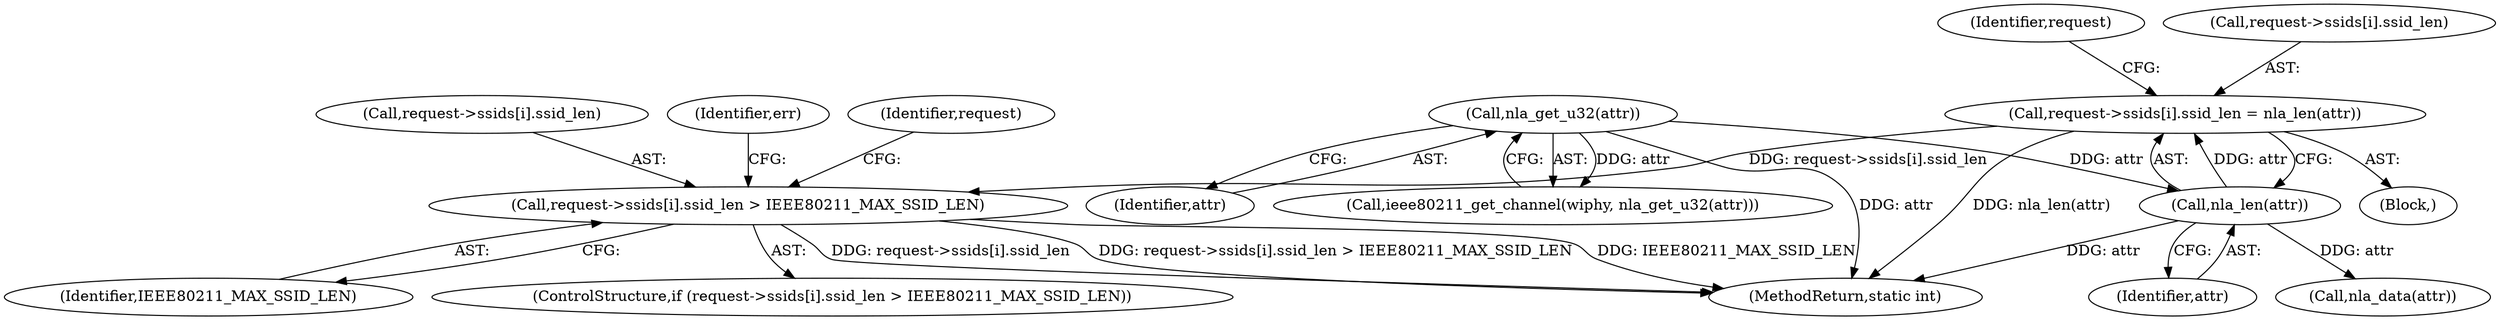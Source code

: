digraph "0_linux_208c72f4fe44fe09577e7975ba0e7fa0278f3d03_0@pointer" {
"1000478" [label="(Call,request->ssids[i].ssid_len = nla_len(attr))"];
"1000486" [label="(Call,nla_len(attr))"];
"1000360" [label="(Call,nla_get_u32(attr))"];
"1000489" [label="(Call,request->ssids[i].ssid_len > IEEE80211_MAX_SSID_LEN)"];
"1000508" [label="(Identifier,request)"];
"1000493" [label="(Identifier,request)"];
"1000512" [label="(Call,nla_data(attr))"];
"1000361" [label="(Identifier,attr)"];
"1000478" [label="(Call,request->ssids[i].ssid_len = nla_len(attr))"];
"1000497" [label="(Identifier,IEEE80211_MAX_SSID_LEN)"];
"1000487" [label="(Identifier,attr)"];
"1000479" [label="(Call,request->ssids[i].ssid_len)"];
"1000490" [label="(Call,request->ssids[i].ssid_len)"];
"1000360" [label="(Call,nla_get_u32(attr))"];
"1000598" [label="(MethodReturn,static int)"];
"1000477" [label="(Block,)"];
"1000486" [label="(Call,nla_len(attr))"];
"1000488" [label="(ControlStructure,if (request->ssids[i].ssid_len > IEEE80211_MAX_SSID_LEN))"];
"1000500" [label="(Identifier,err)"];
"1000358" [label="(Call,ieee80211_get_channel(wiphy, nla_get_u32(attr)))"];
"1000489" [label="(Call,request->ssids[i].ssid_len > IEEE80211_MAX_SSID_LEN)"];
"1000478" -> "1000477"  [label="AST: "];
"1000478" -> "1000486"  [label="CFG: "];
"1000479" -> "1000478"  [label="AST: "];
"1000486" -> "1000478"  [label="AST: "];
"1000493" -> "1000478"  [label="CFG: "];
"1000478" -> "1000598"  [label="DDG: nla_len(attr)"];
"1000486" -> "1000478"  [label="DDG: attr"];
"1000478" -> "1000489"  [label="DDG: request->ssids[i].ssid_len"];
"1000486" -> "1000487"  [label="CFG: "];
"1000487" -> "1000486"  [label="AST: "];
"1000486" -> "1000598"  [label="DDG: attr"];
"1000360" -> "1000486"  [label="DDG: attr"];
"1000486" -> "1000512"  [label="DDG: attr"];
"1000360" -> "1000358"  [label="AST: "];
"1000360" -> "1000361"  [label="CFG: "];
"1000361" -> "1000360"  [label="AST: "];
"1000358" -> "1000360"  [label="CFG: "];
"1000360" -> "1000598"  [label="DDG: attr"];
"1000360" -> "1000358"  [label="DDG: attr"];
"1000489" -> "1000488"  [label="AST: "];
"1000489" -> "1000497"  [label="CFG: "];
"1000490" -> "1000489"  [label="AST: "];
"1000497" -> "1000489"  [label="AST: "];
"1000500" -> "1000489"  [label="CFG: "];
"1000508" -> "1000489"  [label="CFG: "];
"1000489" -> "1000598"  [label="DDG: request->ssids[i].ssid_len > IEEE80211_MAX_SSID_LEN"];
"1000489" -> "1000598"  [label="DDG: IEEE80211_MAX_SSID_LEN"];
"1000489" -> "1000598"  [label="DDG: request->ssids[i].ssid_len"];
}
